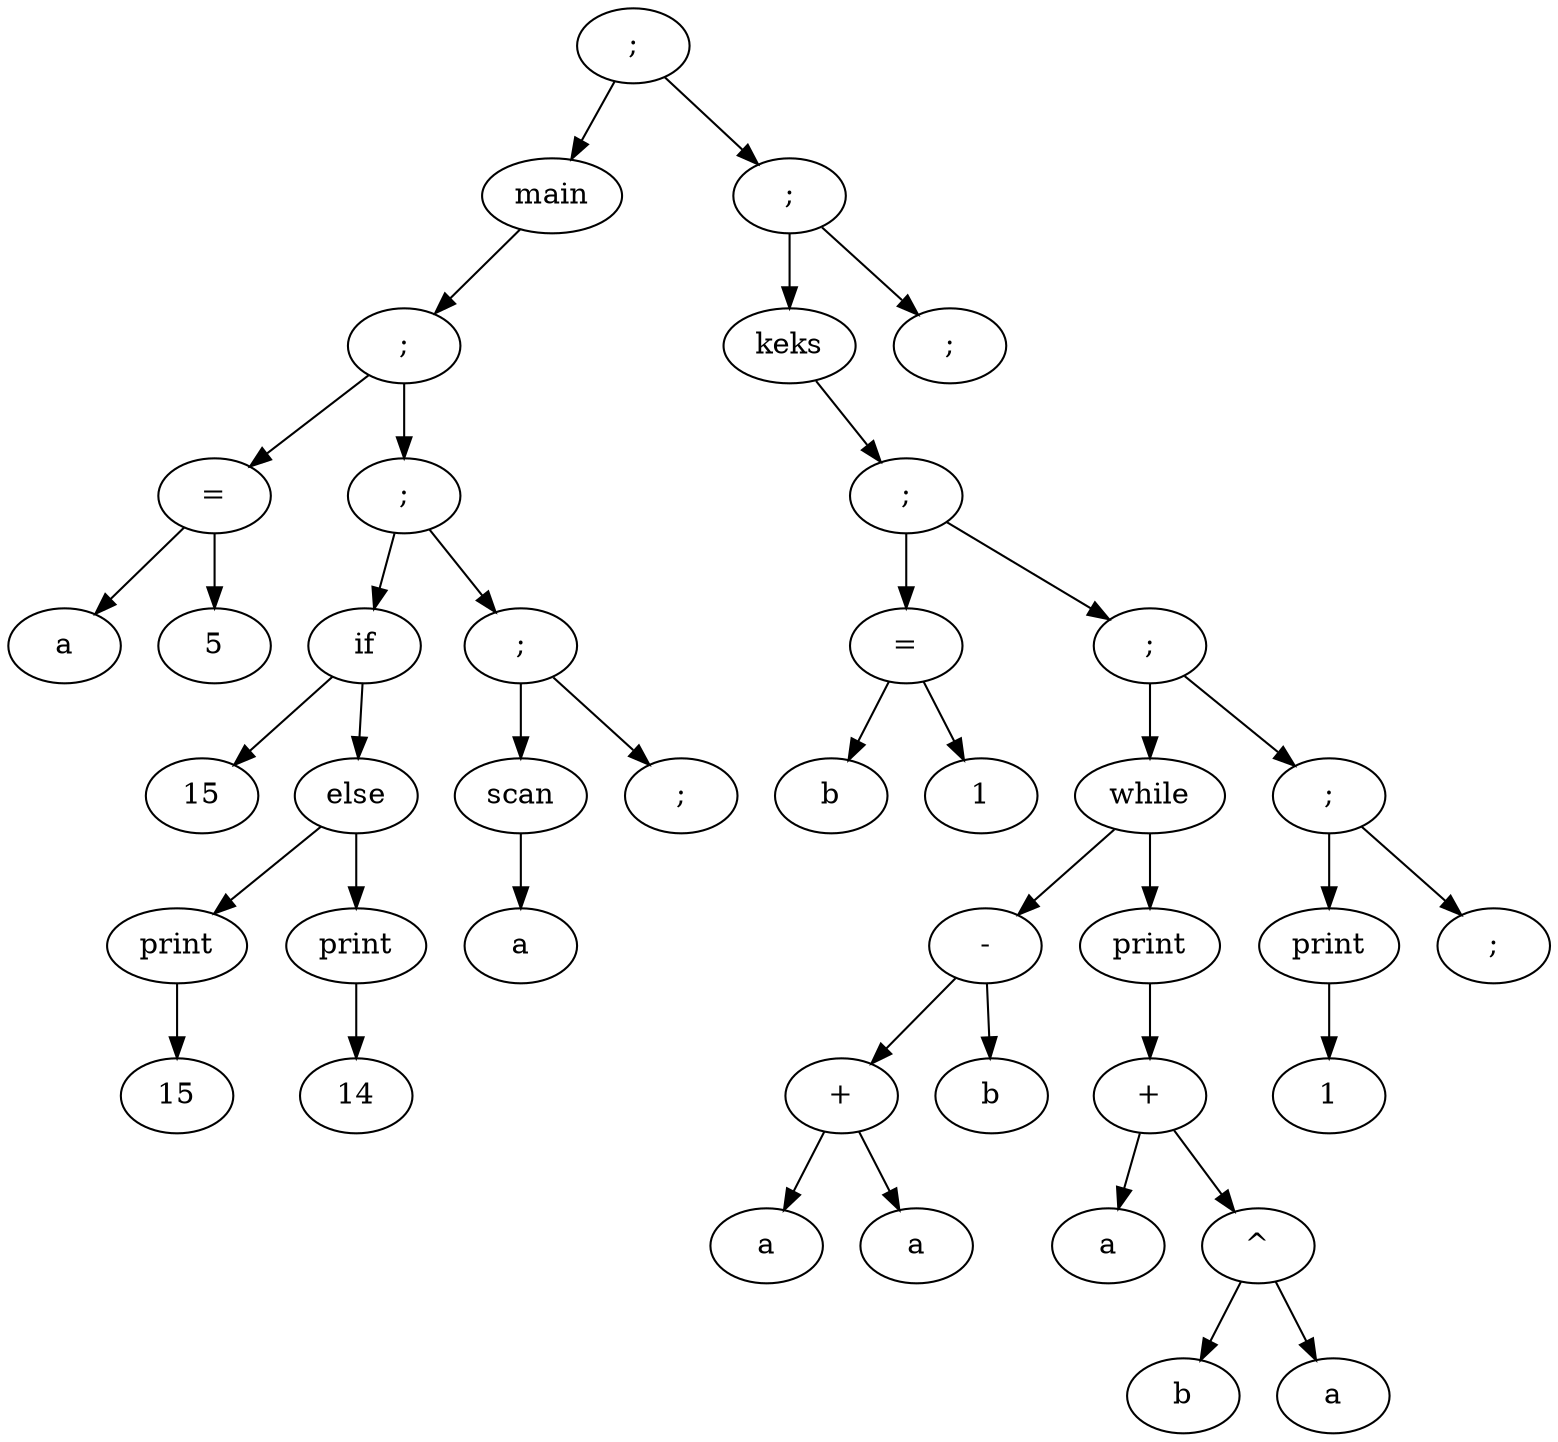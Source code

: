 digraph G {
fontsize = 50
93835488117984[label = ";"]
93835488118112[label = "main"]
93835488117984 -> 93835488118112
93835488118112[label = "main"]
93835488118304[label = ";"]
93835488118112 -> 93835488118304
93835488118304[label = ";"]
93835488118432[label = "="]
93835488118304 -> 93835488118432
93835488118432[label = "="]
93835488118496[label = "a"]
93835488118432 -> 93835488118496
93835488118496[label = "a"]
93835488118432[label = "="]
93835488118752[label = "5"]
93835488118432 -> 93835488118752
93835488118752[label = "5"]
93835488118304[label = ";"]
93835488118816[label = ";"]
93835488118304 -> 93835488118816
93835488118816[label = ";"]
93835488118944[label = "if"]
93835488118816 -> 93835488118944
93835488118944[label = "if"]
93835488119264[label = "15"]
93835488118944 -> 93835488119264
93835488119264[label = "15"]
93835488118944[label = "if"]
93835488119328[label = "else"]
93835488118944 -> 93835488119328
93835488119328[label = "else"]
93835488119520[label = "print"]
93835488119328 -> 93835488119520
93835488119520[label = "print"]
93835488119840[label = "15"]
93835488119520 -> 93835488119840
93835488119840[label = "15"]
93835488119328[label = "else"]
93835488120032[label = "print"]
93835488119328 -> 93835488120032
93835488120032[label = "print"]
93835488120352[label = "14"]
93835488120032 -> 93835488120352
93835488120352[label = "14"]
93835488118816[label = ";"]
93835488120416[label = ";"]
93835488118816 -> 93835488120416
93835488120416[label = ";"]
93835488120544[label = "scan"]
93835488120416 -> 93835488120544
93835488120544[label = "scan"]
93835488120672[label = "a"]
93835488120544 -> 93835488120672
93835488120672[label = "a"]
93835488120416[label = ";"]
93835488120736[label = ";"]
93835488120416 -> 93835488120736
93835488120736[label = ";"]
93835488117984[label = ";"]
93835488120800[label = ";"]
93835488117984 -> 93835488120800
93835488120800[label = ";"]
93835488120928[label = "keks"]
93835488120800 -> 93835488120928
93835488120928[label = "keks"]
93835488121120[label = ";"]
93835488120928 -> 93835488121120
93835488121120[label = ";"]
93835488121248[label = "="]
93835488121120 -> 93835488121248
93835488121248[label = "="]
93835488121312[label = "b"]
93835488121248 -> 93835488121312
93835488121312[label = "b"]
93835488121248[label = "="]
93835488121568[label = "1"]
93835488121248 -> 93835488121568
93835488121568[label = "1"]
93835488121120[label = ";"]
93835488121632[label = ";"]
93835488121120 -> 93835488121632
93835488121632[label = ";"]
93835488121760[label = "while"]
93835488121632 -> 93835488121760
93835488121760[label = "while"]
93835488122336[label = "-"]
93835488121760 -> 93835488122336
93835488122336[label = "-"]
93835488121888[label = "+"]
93835488122336 -> 93835488121888
93835488121888[label = "+"]
93835488122080[label = "a"]
93835488121888 -> 93835488122080
93835488122080[label = "a"]
93835488121888[label = "+"]
93835488122272[label = "a"]
93835488121888 -> 93835488122272
93835488122272[label = "a"]
93835488122336[label = "-"]
93835488122528[label = "b"]
93835488122336 -> 93835488122528
93835488122528[label = "b"]
93835488121760[label = "while"]
93835488122720[label = "print"]
93835488121760 -> 93835488122720
93835488122720[label = "print"]
93835488122848[label = "+"]
93835488122720 -> 93835488122848
93835488122848[label = "+"]
93835488123040[label = "a"]
93835488122848 -> 93835488123040
93835488123040[label = "a"]
93835488122848[label = "+"]
93835488123168[label = "^"]
93835488122848 -> 93835488123168
93835488123168[label = "^"]
93835488123232[label = "b"]
93835488123168 -> 93835488123232
93835488123232[label = "b"]
93835488123168[label = "^"]
93835488123296[label = "a"]
93835488123168 -> 93835488123296
93835488123296[label = "a"]
93835488121632[label = ";"]
93835488123360[label = ";"]
93835488121632 -> 93835488123360
93835488123360[label = ";"]
93835488123488[label = "print"]
93835488123360 -> 93835488123488
93835488123488[label = "print"]
93835488123808[label = "1"]
93835488123488 -> 93835488123808
93835488123808[label = "1"]
93835488123360[label = ";"]
93835488123872[label = ";"]
93835488123360 -> 93835488123872
93835488123872[label = ";"]
93835488120800[label = ";"]
93835488123936[label = ";"]
93835488120800 -> 93835488123936
93835488123936[label = ";"]
}